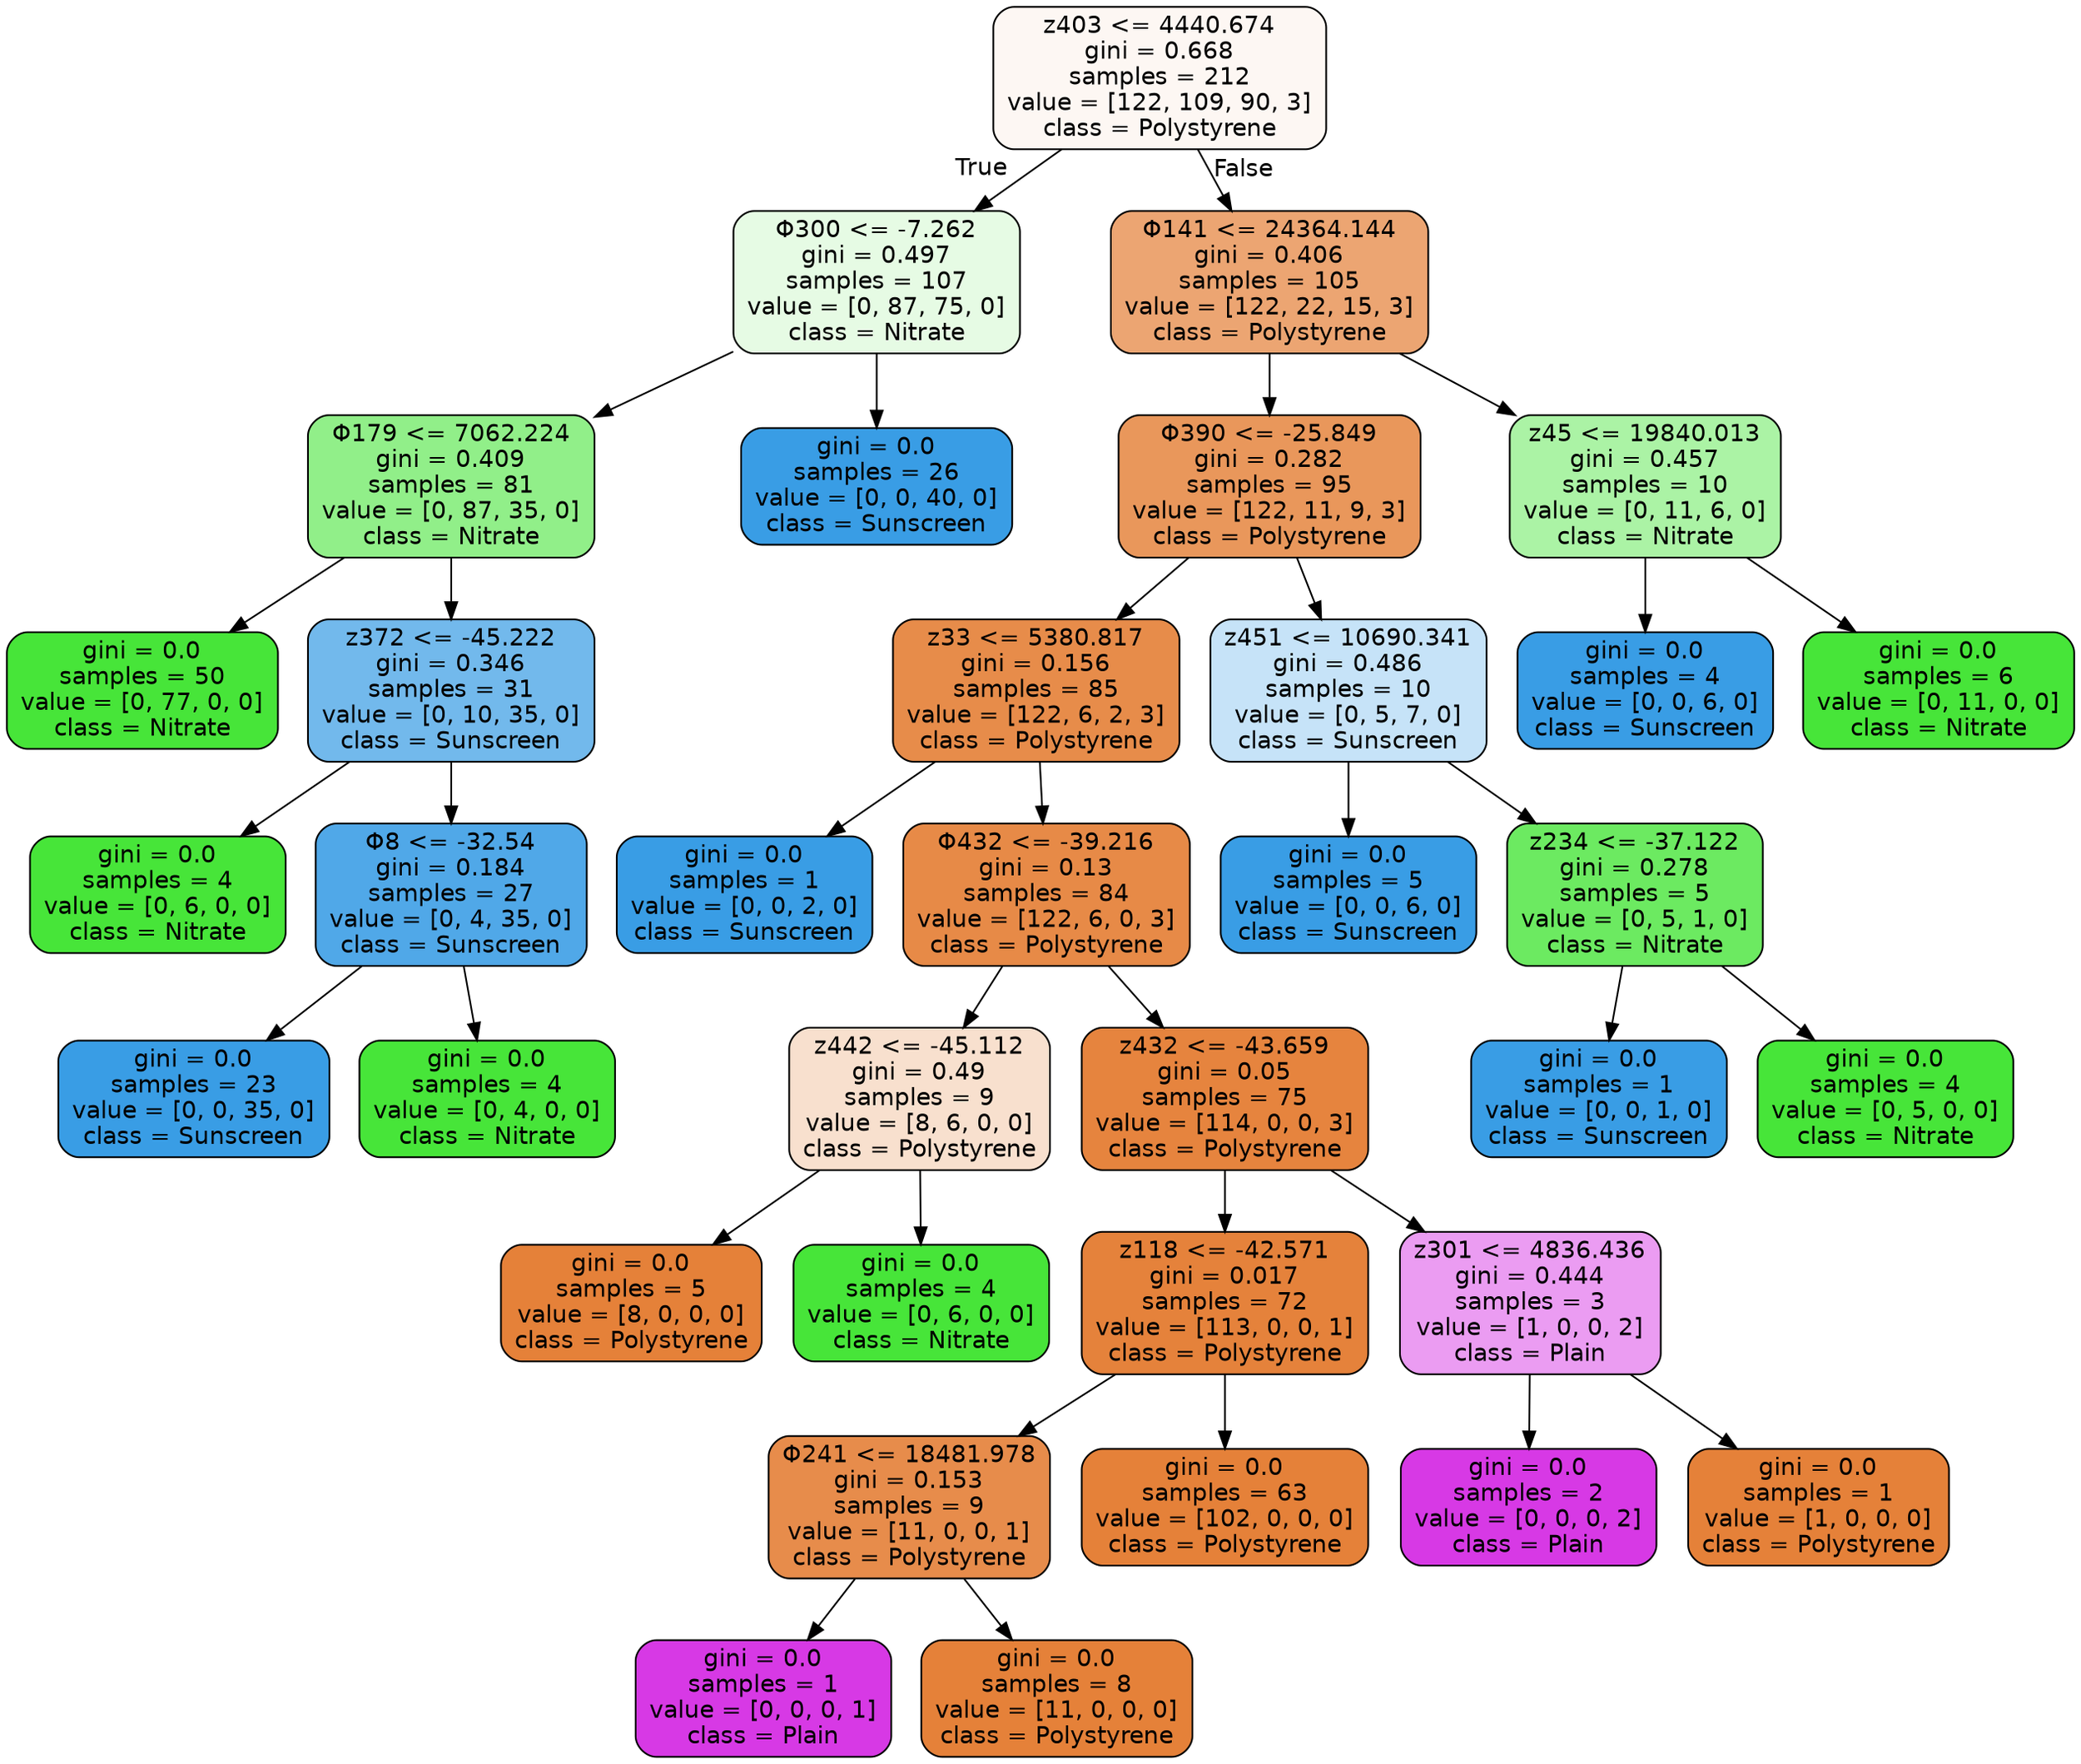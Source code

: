 digraph Tree {
node [shape=box, style="filled, rounded", color="black", fontname="helvetica"] ;
edge [fontname="helvetica"] ;
0 [label="z403 <= 4440.674\ngini = 0.668\nsamples = 212\nvalue = [122, 109, 90, 3]\nclass = Polystyrene", fillcolor="#fdf7f3"] ;
1 [label="Φ300 <= -7.262\ngini = 0.497\nsamples = 107\nvalue = [0, 87, 75, 0]\nclass = Nitrate", fillcolor="#e6fbe4"] ;
0 -> 1 [labeldistance=2.5, labelangle=45, headlabel="True"] ;
2 [label="Φ179 <= 7062.224\ngini = 0.409\nsamples = 81\nvalue = [0, 87, 35, 0]\nclass = Nitrate", fillcolor="#91ef89"] ;
1 -> 2 ;
3 [label="gini = 0.0\nsamples = 50\nvalue = [0, 77, 0, 0]\nclass = Nitrate", fillcolor="#47e539"] ;
2 -> 3 ;
4 [label="z372 <= -45.222\ngini = 0.346\nsamples = 31\nvalue = [0, 10, 35, 0]\nclass = Sunscreen", fillcolor="#72b9ec"] ;
2 -> 4 ;
5 [label="gini = 0.0\nsamples = 4\nvalue = [0, 6, 0, 0]\nclass = Nitrate", fillcolor="#47e539"] ;
4 -> 5 ;
6 [label="Φ8 <= -32.54\ngini = 0.184\nsamples = 27\nvalue = [0, 4, 35, 0]\nclass = Sunscreen", fillcolor="#50a8e8"] ;
4 -> 6 ;
7 [label="gini = 0.0\nsamples = 23\nvalue = [0, 0, 35, 0]\nclass = Sunscreen", fillcolor="#399de5"] ;
6 -> 7 ;
8 [label="gini = 0.0\nsamples = 4\nvalue = [0, 4, 0, 0]\nclass = Nitrate", fillcolor="#47e539"] ;
6 -> 8 ;
9 [label="gini = 0.0\nsamples = 26\nvalue = [0, 0, 40, 0]\nclass = Sunscreen", fillcolor="#399de5"] ;
1 -> 9 ;
10 [label="Φ141 <= 24364.144\ngini = 0.406\nsamples = 105\nvalue = [122, 22, 15, 3]\nclass = Polystyrene", fillcolor="#eca572"] ;
0 -> 10 [labeldistance=2.5, labelangle=-45, headlabel="False"] ;
11 [label="Φ390 <= -25.849\ngini = 0.282\nsamples = 95\nvalue = [122, 11, 9, 3]\nclass = Polystyrene", fillcolor="#e9975b"] ;
10 -> 11 ;
12 [label="z33 <= 5380.817\ngini = 0.156\nsamples = 85\nvalue = [122, 6, 2, 3]\nclass = Polystyrene", fillcolor="#e78c4a"] ;
11 -> 12 ;
13 [label="gini = 0.0\nsamples = 1\nvalue = [0, 0, 2, 0]\nclass = Sunscreen", fillcolor="#399de5"] ;
12 -> 13 ;
14 [label="Φ432 <= -39.216\ngini = 0.13\nsamples = 84\nvalue = [122, 6, 0, 3]\nclass = Polystyrene", fillcolor="#e78a47"] ;
12 -> 14 ;
15 [label="z442 <= -45.112\ngini = 0.49\nsamples = 9\nvalue = [8, 6, 0, 0]\nclass = Polystyrene", fillcolor="#f8e0ce"] ;
14 -> 15 ;
16 [label="gini = 0.0\nsamples = 5\nvalue = [8, 0, 0, 0]\nclass = Polystyrene", fillcolor="#e58139"] ;
15 -> 16 ;
17 [label="gini = 0.0\nsamples = 4\nvalue = [0, 6, 0, 0]\nclass = Nitrate", fillcolor="#47e539"] ;
15 -> 17 ;
18 [label="z432 <= -43.659\ngini = 0.05\nsamples = 75\nvalue = [114, 0, 0, 3]\nclass = Polystyrene", fillcolor="#e6843e"] ;
14 -> 18 ;
19 [label="z118 <= -42.571\ngini = 0.017\nsamples = 72\nvalue = [113, 0, 0, 1]\nclass = Polystyrene", fillcolor="#e5823b"] ;
18 -> 19 ;
20 [label="Φ241 <= 18481.978\ngini = 0.153\nsamples = 9\nvalue = [11, 0, 0, 1]\nclass = Polystyrene", fillcolor="#e78c4b"] ;
19 -> 20 ;
21 [label="gini = 0.0\nsamples = 1\nvalue = [0, 0, 0, 1]\nclass = Plain", fillcolor="#d739e5"] ;
20 -> 21 ;
22 [label="gini = 0.0\nsamples = 8\nvalue = [11, 0, 0, 0]\nclass = Polystyrene", fillcolor="#e58139"] ;
20 -> 22 ;
23 [label="gini = 0.0\nsamples = 63\nvalue = [102, 0, 0, 0]\nclass = Polystyrene", fillcolor="#e58139"] ;
19 -> 23 ;
24 [label="z301 <= 4836.436\ngini = 0.444\nsamples = 3\nvalue = [1, 0, 0, 2]\nclass = Plain", fillcolor="#eb9cf2"] ;
18 -> 24 ;
25 [label="gini = 0.0\nsamples = 2\nvalue = [0, 0, 0, 2]\nclass = Plain", fillcolor="#d739e5"] ;
24 -> 25 ;
26 [label="gini = 0.0\nsamples = 1\nvalue = [1, 0, 0, 0]\nclass = Polystyrene", fillcolor="#e58139"] ;
24 -> 26 ;
27 [label="z451 <= 10690.341\ngini = 0.486\nsamples = 10\nvalue = [0, 5, 7, 0]\nclass = Sunscreen", fillcolor="#c6e3f8"] ;
11 -> 27 ;
28 [label="gini = 0.0\nsamples = 5\nvalue = [0, 0, 6, 0]\nclass = Sunscreen", fillcolor="#399de5"] ;
27 -> 28 ;
29 [label="z234 <= -37.122\ngini = 0.278\nsamples = 5\nvalue = [0, 5, 1, 0]\nclass = Nitrate", fillcolor="#6cea61"] ;
27 -> 29 ;
30 [label="gini = 0.0\nsamples = 1\nvalue = [0, 0, 1, 0]\nclass = Sunscreen", fillcolor="#399de5"] ;
29 -> 30 ;
31 [label="gini = 0.0\nsamples = 4\nvalue = [0, 5, 0, 0]\nclass = Nitrate", fillcolor="#47e539"] ;
29 -> 31 ;
32 [label="z45 <= 19840.013\ngini = 0.457\nsamples = 10\nvalue = [0, 11, 6, 0]\nclass = Nitrate", fillcolor="#abf3a5"] ;
10 -> 32 ;
33 [label="gini = 0.0\nsamples = 4\nvalue = [0, 0, 6, 0]\nclass = Sunscreen", fillcolor="#399de5"] ;
32 -> 33 ;
34 [label="gini = 0.0\nsamples = 6\nvalue = [0, 11, 0, 0]\nclass = Nitrate", fillcolor="#47e539"] ;
32 -> 34 ;
}